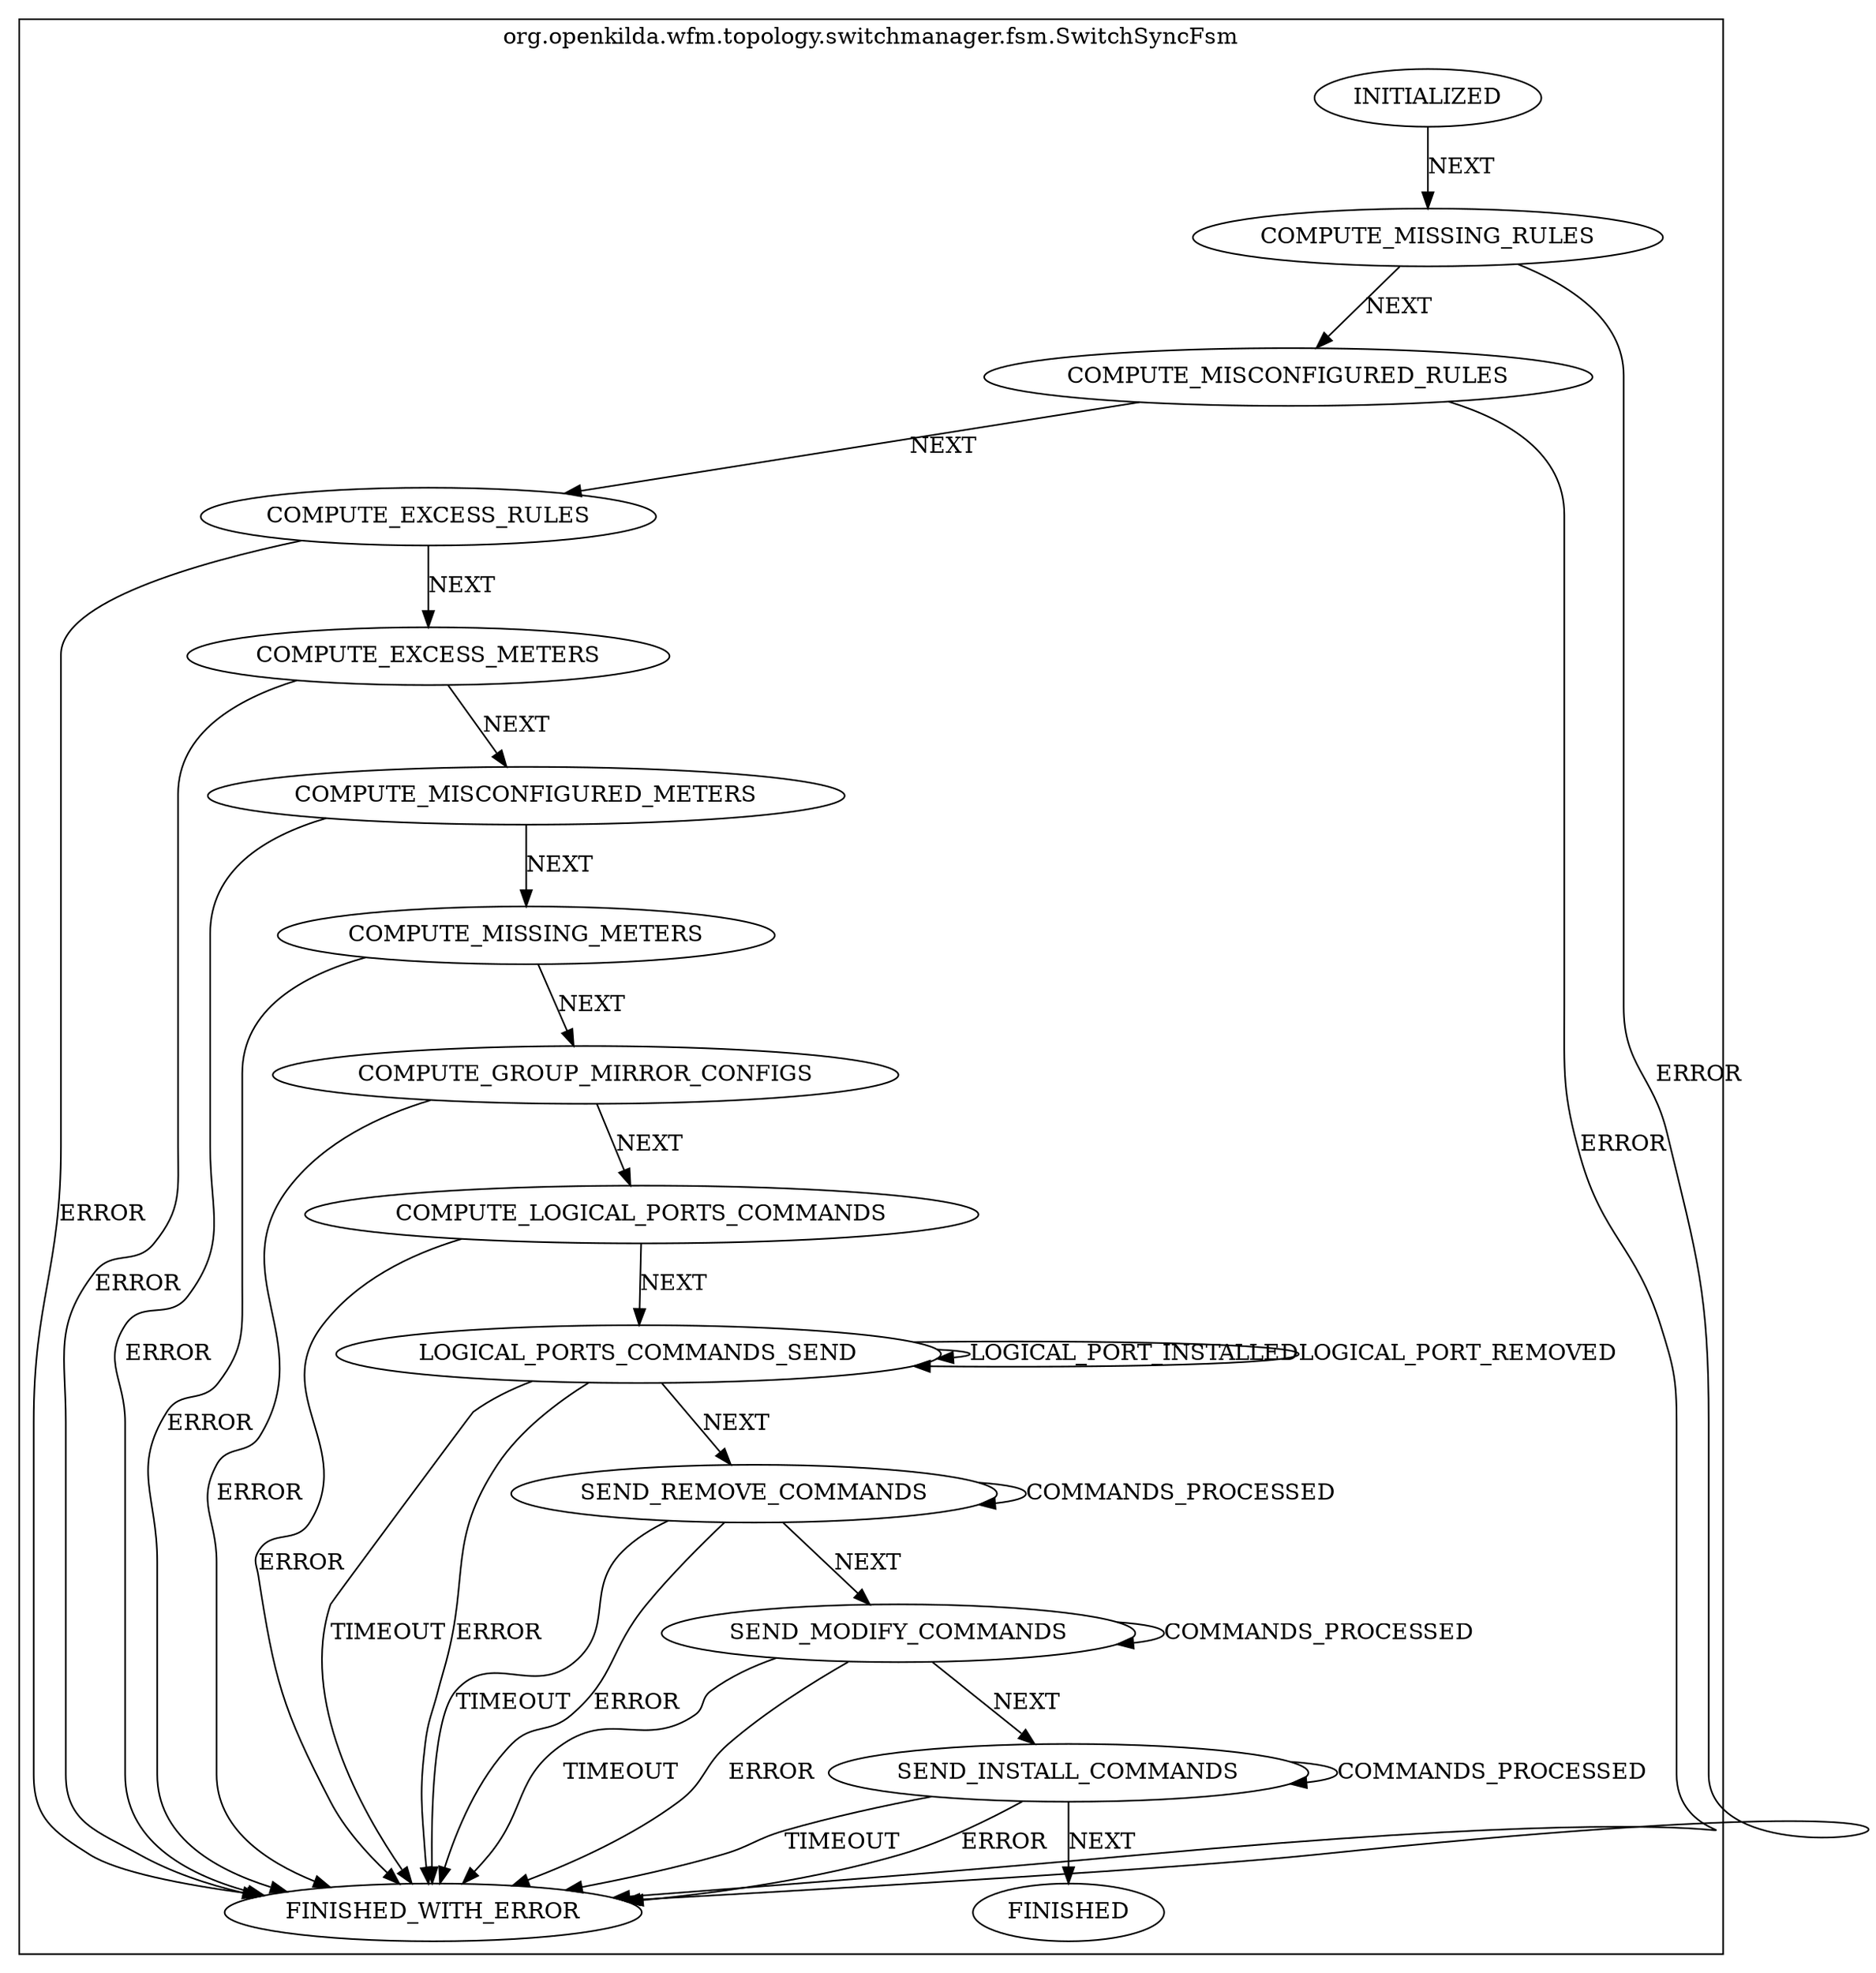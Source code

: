 digraph {
compound=true;
subgraph cluster_StateMachine {
label="org.openkilda.wfm.topology.switchmanager.fsm.SwitchSyncFsm";
COMPUTE_EXCESS_RULES [label="COMPUTE_EXCESS_RULES"];
COMPUTE_MISCONFIGURED_RULES [label="COMPUTE_MISCONFIGURED_RULES"];
FINISHED_WITH_ERROR [label="FINISHED_WITH_ERROR"];
INITIALIZED [label="INITIALIZED"];
COMPUTE_LOGICAL_PORTS_COMMANDS [label="COMPUTE_LOGICAL_PORTS_COMMANDS"];
LOGICAL_PORTS_COMMANDS_SEND [label="LOGICAL_PORTS_COMMANDS_SEND"];
COMPUTE_MISSING_RULES [label="COMPUTE_MISSING_RULES"];
COMPUTE_EXCESS_METERS [label="COMPUTE_EXCESS_METERS"];
COMPUTE_MISCONFIGURED_METERS [label="COMPUTE_MISCONFIGURED_METERS"];
COMPUTE_MISSING_METERS [label="COMPUTE_MISSING_METERS"];
COMPUTE_GROUP_MIRROR_CONFIGS [label="COMPUTE_GROUP_MIRROR_CONFIGS"];
SEND_REMOVE_COMMANDS [label="SEND_REMOVE_COMMANDS"];
SEND_MODIFY_COMMANDS [label="SEND_MODIFY_COMMANDS"];
SEND_INSTALL_COMMANDS [label="SEND_INSTALL_COMMANDS"];
FINISHED [label="FINISHED"];

COMPUTE_EXCESS_RULES -> FINISHED_WITH_ERROR [ label="ERROR"];
COMPUTE_EXCESS_RULES -> COMPUTE_EXCESS_METERS [ label="NEXT"];
COMPUTE_MISCONFIGURED_RULES -> FINISHED_WITH_ERROR [ label="ERROR"];
COMPUTE_MISCONFIGURED_RULES -> COMPUTE_EXCESS_RULES [ label="NEXT"];
SEND_REMOVE_COMMANDS -> FINISHED_WITH_ERROR [ label="TIMEOUT"];
SEND_REMOVE_COMMANDS -> FINISHED_WITH_ERROR [ label="ERROR"];
SEND_REMOVE_COMMANDS -> SEND_REMOVE_COMMANDS [ label="COMMANDS_PROCESSED"];
SEND_REMOVE_COMMANDS -> SEND_MODIFY_COMMANDS [ label="NEXT"];
INITIALIZED -> COMPUTE_MISSING_RULES [ label="NEXT"];
COMPUTE_LOGICAL_PORTS_COMMANDS -> FINISHED_WITH_ERROR [ label="ERROR"];
COMPUTE_LOGICAL_PORTS_COMMANDS -> LOGICAL_PORTS_COMMANDS_SEND [ label="NEXT"];
LOGICAL_PORTS_COMMANDS_SEND -> LOGICAL_PORTS_COMMANDS_SEND [ label="LOGICAL_PORT_INSTALLED"];
LOGICAL_PORTS_COMMANDS_SEND -> LOGICAL_PORTS_COMMANDS_SEND [ label="LOGICAL_PORT_REMOVED"];
LOGICAL_PORTS_COMMANDS_SEND -> FINISHED_WITH_ERROR [ label="TIMEOUT"];
LOGICAL_PORTS_COMMANDS_SEND -> FINISHED_WITH_ERROR [ label="ERROR"];
LOGICAL_PORTS_COMMANDS_SEND -> SEND_REMOVE_COMMANDS [ label="NEXT"];
SEND_INSTALL_COMMANDS -> FINISHED_WITH_ERROR [ label="TIMEOUT"];
SEND_INSTALL_COMMANDS -> FINISHED_WITH_ERROR [ label="ERROR"];
SEND_INSTALL_COMMANDS -> SEND_INSTALL_COMMANDS [ label="COMMANDS_PROCESSED"];
SEND_INSTALL_COMMANDS -> FINISHED [ label="NEXT"];
COMPUTE_MISSING_RULES -> FINISHED_WITH_ERROR [ label="ERROR"];
COMPUTE_MISSING_RULES -> COMPUTE_MISCONFIGURED_RULES [ label="NEXT"];
COMPUTE_EXCESS_METERS -> FINISHED_WITH_ERROR [ label="ERROR"];
COMPUTE_EXCESS_METERS -> COMPUTE_MISCONFIGURED_METERS [ label="NEXT"];
COMPUTE_MISCONFIGURED_METERS -> FINISHED_WITH_ERROR [ label="ERROR"];
COMPUTE_MISCONFIGURED_METERS -> COMPUTE_MISSING_METERS [ label="NEXT"];
COMPUTE_MISSING_METERS -> FINISHED_WITH_ERROR [ label="ERROR"];
COMPUTE_MISSING_METERS -> COMPUTE_GROUP_MIRROR_CONFIGS [ label="NEXT"];
COMPUTE_GROUP_MIRROR_CONFIGS -> FINISHED_WITH_ERROR [ label="ERROR"];
COMPUTE_GROUP_MIRROR_CONFIGS -> COMPUTE_LOGICAL_PORTS_COMMANDS [ label="NEXT"];
SEND_MODIFY_COMMANDS -> FINISHED_WITH_ERROR [ label="TIMEOUT"];
SEND_MODIFY_COMMANDS -> FINISHED_WITH_ERROR [ label="ERROR"];
SEND_MODIFY_COMMANDS -> SEND_MODIFY_COMMANDS [ label="COMMANDS_PROCESSED"];
SEND_MODIFY_COMMANDS -> SEND_INSTALL_COMMANDS [ label="NEXT"];}}
